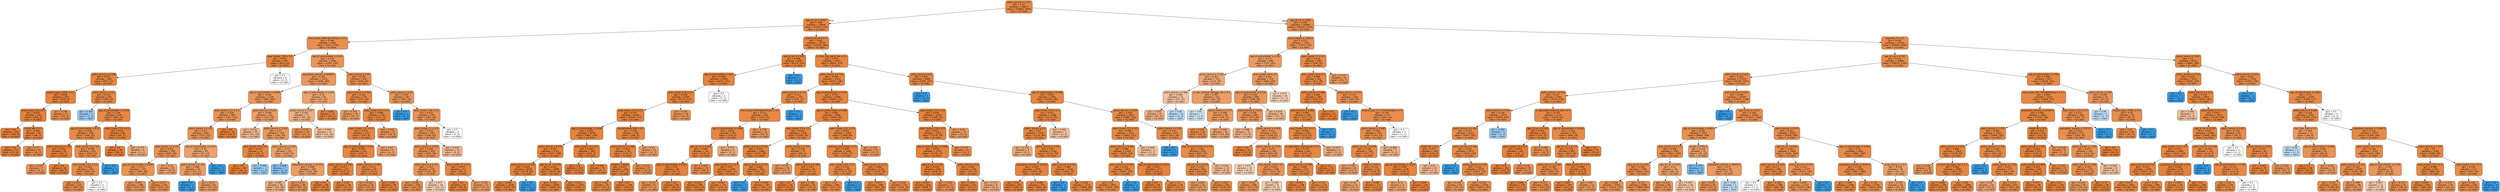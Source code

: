digraph Tree {
node [shape=box, style="filled, rounded", color="black", fontname="helvetica"] ;
edge [fontname="helvetica"] ;
0 [label=<policy_tenure &le; 0.413<br/>gini = 0.12<br/>samples = 46873<br/>value = [43869, 3004]<br/>class = no claim>, fillcolor="#e78a47"] ;
1 [label=<age_of_car &le; 0.005<br/>gini = 0.08<br/>samples = 18409<br/>value = [17637, 772]<br/>class = no claim>, fillcolor="#e68742"] ;
0 -> 1 [labeldistance=2.5, labelangle=45, headlabel="True"] ;
2 [label=<max_torque_60Nm@3500rpm &le; 0.5<br/>gini = 0.184<br/>samples = 2687<br/>value = [2411, 276]<br/>class = no claim>, fillcolor="#e88f50"] ;
1 -> 2 ;
3 [label=<area_cluster_C18 &le; 0.5<br/>gini = 0.075<br/>samples = 847<br/>value = [814, 33]<br/>class = no claim>, fillcolor="#e68641"] ;
2 -> 3 ;
4 [label=<policy_tenure &le; 0.108<br/>gini = 0.071<br/>samples = 843<br/>value = [812, 31]<br/>class = no claim>, fillcolor="#e68641"] ;
3 -> 4 ;
5 [label=<engine_type_i-DTEC &le; 0.5<br/>gini = 0.028<br/>samples = 422<br/>value = [416, 6]<br/>class = no claim>, fillcolor="#e5833c"] ;
4 -> 5 ;
6 [label=<area_cluster_C8 &le; 0.5<br/>gini = 0.015<br/>samples = 395<br/>value = [392, 3]<br/>class = no claim>, fillcolor="#e5823b"] ;
5 -> 6 ;
7 [label=<gini = 0.0<br/>samples = 306<br/>value = [306, 0]<br/>class = no claim>, fillcolor="#e58139"] ;
6 -> 7 ;
8 [label=<model_M6 &le; 0.5<br/>gini = 0.065<br/>samples = 89<br/>value = [86, 3]<br/>class = no claim>, fillcolor="#e68540"] ;
6 -> 8 ;
9 [label=<gini = 0.0<br/>samples = 57<br/>value = [57, 0]<br/>class = no claim>, fillcolor="#e58139"] ;
8 -> 9 ;
10 [label=<gini = 0.17<br/>samples = 32<br/>value = [29, 3]<br/>class = no claim>, fillcolor="#e88e4d"] ;
8 -> 10 ;
11 [label=<gini = 0.198<br/>samples = 27<br/>value = [24, 3]<br/>class = no claim>, fillcolor="#e89152"] ;
5 -> 11 ;
12 [label=<policy_tenure &le; 0.11<br/>gini = 0.112<br/>samples = 421<br/>value = [396, 25]<br/>class = no claim>, fillcolor="#e78946"] ;
4 -> 12 ;
13 [label=<gini = 0.444<br/>samples = 3<br/>value = [1, 2]<br/>class = claim>, fillcolor="#9ccef2"] ;
12 -> 13 ;
14 [label=<age_of_policyholder &le; 0.543<br/>gini = 0.104<br/>samples = 418<br/>value = [395, 23]<br/>class = no claim>, fillcolor="#e78845"] ;
12 -> 14 ;
15 [label=<age_of_policyholder &le; 0.37<br/>gini = 0.128<br/>samples = 320<br/>value = [298, 22]<br/>class = no claim>, fillcolor="#e78a48"] ;
14 -> 15 ;
16 [label=<policy_tenure &le; 0.128<br/>gini = 0.021<br/>samples = 95<br/>value = [94, 1]<br/>class = no claim>, fillcolor="#e5823b"] ;
15 -> 16 ;
17 [label=<gini = 0.245<br/>samples = 7<br/>value = [6, 1]<br/>class = no claim>, fillcolor="#e9965a"] ;
16 -> 17 ;
18 [label=<gini = 0.0<br/>samples = 88<br/>value = [88, 0]<br/>class = no claim>, fillcolor="#e58139"] ;
16 -> 18 ;
19 [label=<area_cluster_C4 &le; 0.5<br/>gini = 0.169<br/>samples = 225<br/>value = [204, 21]<br/>class = no claim>, fillcolor="#e88e4d"] ;
15 -> 19 ;
20 [label=<area_cluster_C21 &le; 0.5<br/>gini = 0.163<br/>samples = 224<br/>value = [204, 20]<br/>class = no claim>, fillcolor="#e88d4c"] ;
19 -> 20 ;
21 [label=<gini = 0.157<br/>samples = 222<br/>value = [203, 19]<br/>class = no claim>, fillcolor="#e78d4c"] ;
20 -> 21 ;
22 [label=<gini = 0.5<br/>samples = 2<br/>value = [1, 1]<br/>class = no claim>, fillcolor="#ffffff"] ;
20 -> 22 ;
23 [label=<gini = 0.0<br/>samples = 1<br/>value = [0, 1]<br/>class = claim>, fillcolor="#399de5"] ;
19 -> 23 ;
24 [label=<area_cluster_C13 &le; 0.5<br/>gini = 0.02<br/>samples = 98<br/>value = [97, 1]<br/>class = no claim>, fillcolor="#e5823b"] ;
14 -> 24 ;
25 [label=<gini = 0.0<br/>samples = 94<br/>value = [94, 0]<br/>class = no claim>, fillcolor="#e58139"] ;
24 -> 25 ;
26 [label=<gini = 0.375<br/>samples = 4<br/>value = [3, 1]<br/>class = no claim>, fillcolor="#eeab7b"] ;
24 -> 26 ;
27 [label=<gini = 0.5<br/>samples = 4<br/>value = [2, 2]<br/>class = no claim>, fillcolor="#ffffff"] ;
3 -> 27 ;
28 [label=<age_of_policyholder &le; 0.524<br/>gini = 0.229<br/>samples = 1840<br/>value = [1597, 243]<br/>class = no claim>, fillcolor="#e99457"] ;
2 -> 28 ;
29 [label=<population_density &le; 69498.5<br/>gini = 0.252<br/>samples = 1218<br/>value = [1038, 180]<br/>class = no claim>, fillcolor="#ea975b"] ;
28 -> 29 ;
30 [label=<age_of_policyholder &le; 0.466<br/>gini = 0.244<br/>samples = 1126<br/>value = [966, 160]<br/>class = no claim>, fillcolor="#e9965a"] ;
29 -> 30 ;
31 [label=<area_cluster_C12 &le; 0.5<br/>gini = 0.226<br/>samples = 864<br/>value = [752, 112]<br/>class = no claim>, fillcolor="#e99456"] ;
30 -> 31 ;
32 [label=<policy_tenure &le; 0.331<br/>gini = 0.23<br/>samples = 845<br/>value = [733, 112]<br/>class = no claim>, fillcolor="#e99457"] ;
31 -> 32 ;
33 [label=<area_cluster_C1 &le; 0.5<br/>gini = 0.222<br/>samples = 780<br/>value = [681, 99]<br/>class = no claim>, fillcolor="#e99356"] ;
32 -> 33 ;
34 [label=<age_of_policyholder &le; 0.409<br/>gini = 0.215<br/>samples = 735<br/>value = [645, 90]<br/>class = no claim>, fillcolor="#e99355"] ;
33 -> 34 ;
35 [label=<gini = 0.232<br/>samples = 500<br/>value = [433, 67]<br/>class = no claim>, fillcolor="#e99458"] ;
34 -> 35 ;
36 [label=<gini = 0.177<br/>samples = 235<br/>value = [212, 23]<br/>class = no claim>, fillcolor="#e88f4e"] ;
34 -> 36 ;
37 [label=<gini = 0.32<br/>samples = 45<br/>value = [36, 9]<br/>class = no claim>, fillcolor="#eca06a"] ;
33 -> 37 ;
38 [label=<age_of_policyholder &le; 0.457<br/>gini = 0.32<br/>samples = 65<br/>value = [52, 13]<br/>class = no claim>, fillcolor="#eca06a"] ;
32 -> 38 ;
39 [label=<policy_tenure &le; 0.332<br/>gini = 0.288<br/>samples = 63<br/>value = [52, 11]<br/>class = no claim>, fillcolor="#ea9c63"] ;
38 -> 39 ;
40 [label=<gini = 0.0<br/>samples = 1<br/>value = [0, 1]<br/>class = claim>, fillcolor="#399de5"] ;
39 -> 40 ;
41 [label=<gini = 0.271<br/>samples = 62<br/>value = [52, 10]<br/>class = no claim>, fillcolor="#ea995f"] ;
39 -> 41 ;
42 [label=<gini = 0.0<br/>samples = 2<br/>value = [0, 2]<br/>class = claim>, fillcolor="#399de5"] ;
38 -> 42 ;
43 [label=<gini = 0.0<br/>samples = 19<br/>value = [19, 0]<br/>class = no claim>, fillcolor="#e58139"] ;
31 -> 43 ;
44 [label=<policy_tenure &le; 0.031<br/>gini = 0.299<br/>samples = 262<br/>value = [214, 48]<br/>class = no claim>, fillcolor="#eb9d65"] ;
30 -> 44 ;
45 [label=<gini = 0.416<br/>samples = 44<br/>value = [31, 13]<br/>class = no claim>, fillcolor="#f0b68c"] ;
44 -> 45 ;
46 [label=<policy_tenure &le; 0.052<br/>gini = 0.27<br/>samples = 218<br/>value = [183, 35]<br/>class = no claim>, fillcolor="#ea995f"] ;
44 -> 46 ;
47 [label=<area_cluster_C9 &le; 0.5<br/>gini = 0.075<br/>samples = 51<br/>value = [49, 2]<br/>class = no claim>, fillcolor="#e68641"] ;
46 -> 47 ;
48 [label=<gini = 0.0<br/>samples = 48<br/>value = [48, 0]<br/>class = no claim>, fillcolor="#e58139"] ;
47 -> 48 ;
49 [label=<gini = 0.444<br/>samples = 3<br/>value = [1, 2]<br/>class = claim>, fillcolor="#9ccef2"] ;
47 -> 49 ;
50 [label=<policy_tenure &le; 0.055<br/>gini = 0.317<br/>samples = 167<br/>value = [134, 33]<br/>class = no claim>, fillcolor="#eba06a"] ;
46 -> 50 ;
51 [label=<gini = 0.408<br/>samples = 7<br/>value = [2, 5]<br/>class = claim>, fillcolor="#88c4ef"] ;
50 -> 51 ;
52 [label=<population_density &le; 6110.0<br/>gini = 0.289<br/>samples = 160<br/>value = [132, 28]<br/>class = no claim>, fillcolor="#eb9c63"] ;
50 -> 52 ;
53 [label=<gini = 0.387<br/>samples = 61<br/>value = [45, 16]<br/>class = no claim>, fillcolor="#eeae7f"] ;
52 -> 53 ;
54 [label=<gini = 0.213<br/>samples = 99<br/>value = [87, 12]<br/>class = no claim>, fillcolor="#e99254"] ;
52 -> 54 ;
55 [label=<age_of_policyholder &le; 0.476<br/>gini = 0.34<br/>samples = 92<br/>value = [72, 20]<br/>class = no claim>, fillcolor="#eca470"] ;
29 -> 55 ;
56 [label=<policy_tenure &le; 0.067<br/>gini = 0.392<br/>samples = 71<br/>value = [52, 19]<br/>class = no claim>, fillcolor="#eeaf81"] ;
55 -> 56 ;
57 [label=<gini = 0.219<br/>samples = 24<br/>value = [21, 3]<br/>class = no claim>, fillcolor="#e99355"] ;
56 -> 57 ;
58 [label=<gini = 0.449<br/>samples = 47<br/>value = [31, 16]<br/>class = no claim>, fillcolor="#f2c29f"] ;
56 -> 58 ;
59 [label=<gini = 0.091<br/>samples = 21<br/>value = [20, 1]<br/>class = no claim>, fillcolor="#e68743"] ;
55 -> 59 ;
60 [label=<policy_tenure &le; 0.07<br/>gini = 0.182<br/>samples = 622<br/>value = [559, 63]<br/>class = no claim>, fillcolor="#e88f4f"] ;
28 -> 60 ;
61 [label=<policy_tenure &le; 0.022<br/>gini = 0.122<br/>samples = 275<br/>value = [257, 18]<br/>class = no claim>, fillcolor="#e78a47"] ;
60 -> 61 ;
62 [label=<gini = 0.295<br/>samples = 39<br/>value = [32, 7]<br/>class = no claim>, fillcolor="#eb9d64"] ;
61 -> 62 ;
63 [label=<area_cluster_C10 &le; 0.5<br/>gini = 0.089<br/>samples = 236<br/>value = [225, 11]<br/>class = no claim>, fillcolor="#e68743"] ;
61 -> 63 ;
64 [label=<area_cluster_C11 &le; 0.5<br/>gini = 0.072<br/>samples = 215<br/>value = [207, 8]<br/>class = no claim>, fillcolor="#e68641"] ;
63 -> 64 ;
65 [label=<age_of_policyholder &le; 0.63<br/>gini = 0.064<br/>samples = 210<br/>value = [203, 7]<br/>class = no claim>, fillcolor="#e68540"] ;
64 -> 65 ;
66 [label=<policy_tenure &le; 0.053<br/>gini = 0.031<br/>samples = 127<br/>value = [125, 2]<br/>class = no claim>, fillcolor="#e5833c"] ;
65 -> 66 ;
67 [label=<gini = 0.0<br/>samples = 88<br/>value = [88, 0]<br/>class = no claim>, fillcolor="#e58139"] ;
66 -> 67 ;
68 [label=<gini = 0.097<br/>samples = 39<br/>value = [37, 2]<br/>class = no claim>, fillcolor="#e68844"] ;
66 -> 68 ;
69 [label=<policy_tenure &le; 0.041<br/>gini = 0.113<br/>samples = 83<br/>value = [78, 5]<br/>class = no claim>, fillcolor="#e78946"] ;
65 -> 69 ;
70 [label=<gini = 0.202<br/>samples = 35<br/>value = [31, 4]<br/>class = no claim>, fillcolor="#e89153"] ;
69 -> 70 ;
71 [label=<gini = 0.041<br/>samples = 48<br/>value = [47, 1]<br/>class = no claim>, fillcolor="#e6843d"] ;
69 -> 71 ;
72 [label=<gini = 0.32<br/>samples = 5<br/>value = [4, 1]<br/>class = no claim>, fillcolor="#eca06a"] ;
64 -> 72 ;
73 [label=<gini = 0.245<br/>samples = 21<br/>value = [18, 3]<br/>class = no claim>, fillcolor="#e9965a"] ;
63 -> 73 ;
74 [label=<policy_tenure &le; 0.07<br/>gini = 0.226<br/>samples = 347<br/>value = [302, 45]<br/>class = no claim>, fillcolor="#e99457"] ;
60 -> 74 ;
75 [label=<gini = 0.0<br/>samples = 1<br/>value = [0, 1]<br/>class = claim>, fillcolor="#399de5"] ;
74 -> 75 ;
76 [label=<area_cluster_C16 &le; 0.5<br/>gini = 0.222<br/>samples = 346<br/>value = [302, 44]<br/>class = no claim>, fillcolor="#e99356"] ;
74 -> 76 ;
77 [label=<area_cluster_C1 &le; 0.5<br/>gini = 0.215<br/>samples = 342<br/>value = [300, 42]<br/>class = no claim>, fillcolor="#e99355"] ;
76 -> 77 ;
78 [label=<policy_tenure &le; 0.279<br/>gini = 0.204<br/>samples = 329<br/>value = [291, 38]<br/>class = no claim>, fillcolor="#e89153"] ;
77 -> 78 ;
79 [label=<policy_tenure &le; 0.221<br/>gini = 0.225<br/>samples = 278<br/>value = [242, 36]<br/>class = no claim>, fillcolor="#e99456"] ;
78 -> 79 ;
80 [label=<gini = 0.181<br/>samples = 249<br/>value = [224, 25]<br/>class = no claim>, fillcolor="#e88f4f"] ;
79 -> 80 ;
81 [label=<gini = 0.471<br/>samples = 29<br/>value = [18, 11]<br/>class = no claim>, fillcolor="#f5ceb2"] ;
79 -> 81 ;
82 [label=<area_cluster_C5 &le; 0.5<br/>gini = 0.075<br/>samples = 51<br/>value = [49, 2]<br/>class = no claim>, fillcolor="#e68641"] ;
78 -> 82 ;
83 [label=<gini = 0.0<br/>samples = 39<br/>value = [39, 0]<br/>class = no claim>, fillcolor="#e58139"] ;
82 -> 83 ;
84 [label=<gini = 0.278<br/>samples = 12<br/>value = [10, 2]<br/>class = no claim>, fillcolor="#ea9a61"] ;
82 -> 84 ;
85 [label=<gini = 0.426<br/>samples = 13<br/>value = [9, 4]<br/>class = no claim>, fillcolor="#f1b991"] ;
77 -> 85 ;
86 [label=<gini = 0.5<br/>samples = 4<br/>value = [2, 2]<br/>class = no claim>, fillcolor="#ffffff"] ;
76 -> 86 ;
87 [label=<policy_tenure &le; 0.1<br/>gini = 0.061<br/>samples = 15722<br/>value = [15226, 496]<br/>class = no claim>, fillcolor="#e6853f"] ;
1 -> 87 ;
88 [label=<age_of_car &le; 0.335<br/>gini = 0.038<br/>samples = 6297<br/>value = [6174, 123]<br/>class = no claim>, fillcolor="#e6843d"] ;
87 -> 88 ;
89 [label=<age_of_policyholder &le; 0.87<br/>gini = 0.038<br/>samples = 6296<br/>value = [6174, 122]<br/>class = no claim>, fillcolor="#e6833d"] ;
88 -> 89 ;
90 [label=<area_cluster_C18 &le; 0.5<br/>gini = 0.038<br/>samples = 6294<br/>value = [6173, 121]<br/>class = no claim>, fillcolor="#e6833d"] ;
89 -> 90 ;
91 [label=<area_cluster_C14 &le; 0.5<br/>gini = 0.037<br/>samples = 6266<br/>value = [6149, 117]<br/>class = no claim>, fillcolor="#e5833d"] ;
90 -> 91 ;
92 [label=<age_of_policyholder &le; 0.639<br/>gini = 0.035<br/>samples = 6070<br/>value = [5961, 109]<br/>class = no claim>, fillcolor="#e5833d"] ;
91 -> 92 ;
93 [label=<policy_tenure &le; 0.076<br/>gini = 0.037<br/>samples = 5725<br/>value = [5617, 108]<br/>class = no claim>, fillcolor="#e5833d"] ;
92 -> 93 ;
94 [label=<policy_tenure &le; 0.076<br/>gini = 0.044<br/>samples = 2639<br/>value = [2579, 60]<br/>class = no claim>, fillcolor="#e6843e"] ;
93 -> 94 ;
95 [label=<gini = 0.044<br/>samples = 2638<br/>value = [2579, 59]<br/>class = no claim>, fillcolor="#e6843e"] ;
94 -> 95 ;
96 [label=<gini = 0.0<br/>samples = 1<br/>value = [0, 1]<br/>class = claim>, fillcolor="#399de5"] ;
94 -> 96 ;
97 [label=<age_of_car &le; 0.105<br/>gini = 0.031<br/>samples = 3086<br/>value = [3038, 48]<br/>class = no claim>, fillcolor="#e5833c"] ;
93 -> 97 ;
98 [label=<gini = 0.039<br/>samples = 2049<br/>value = [2008, 41]<br/>class = no claim>, fillcolor="#e6843d"] ;
97 -> 98 ;
99 [label=<gini = 0.013<br/>samples = 1037<br/>value = [1030, 7]<br/>class = no claim>, fillcolor="#e5823a"] ;
97 -> 99 ;
100 [label=<area_cluster_C3 &le; 0.5<br/>gini = 0.006<br/>samples = 345<br/>value = [344, 1]<br/>class = no claim>, fillcolor="#e5813a"] ;
92 -> 100 ;
101 [label=<gini = 0.0<br/>samples = 310<br/>value = [310, 0]<br/>class = no claim>, fillcolor="#e58139"] ;
100 -> 101 ;
102 [label=<gini = 0.056<br/>samples = 35<br/>value = [34, 1]<br/>class = no claim>, fillcolor="#e6853f"] ;
100 -> 102 ;
103 [label=<displacement_998 &le; 0.5<br/>gini = 0.078<br/>samples = 196<br/>value = [188, 8]<br/>class = no claim>, fillcolor="#e68641"] ;
91 -> 103 ;
104 [label=<policy_tenure &le; 0.086<br/>gini = 0.054<br/>samples = 181<br/>value = [176, 5]<br/>class = no claim>, fillcolor="#e6853f"] ;
103 -> 104 ;
105 [label=<height &le; 1508.0<br/>gini = 0.037<br/>samples = 160<br/>value = [157, 3]<br/>class = no claim>, fillcolor="#e5833d"] ;
104 -> 105 ;
106 [label=<gini = 0.101<br/>samples = 56<br/>value = [53, 3]<br/>class = no claim>, fillcolor="#e68844"] ;
105 -> 106 ;
107 [label=<gini = 0.0<br/>samples = 104<br/>value = [104, 0]<br/>class = no claim>, fillcolor="#e58139"] ;
105 -> 107 ;
108 [label=<gini = 0.172<br/>samples = 21<br/>value = [19, 2]<br/>class = no claim>, fillcolor="#e88e4e"] ;
104 -> 108 ;
109 [label=<gini = 0.32<br/>samples = 15<br/>value = [12, 3]<br/>class = no claim>, fillcolor="#eca06a"] ;
103 -> 109 ;
110 [label=<gini = 0.245<br/>samples = 28<br/>value = [24, 4]<br/>class = no claim>, fillcolor="#e9965a"] ;
90 -> 110 ;
111 [label=<gini = 0.5<br/>samples = 2<br/>value = [1, 1]<br/>class = no claim>, fillcolor="#ffffff"] ;
89 -> 111 ;
112 [label=<gini = 0.0<br/>samples = 1<br/>value = [0, 1]<br/>class = claim>, fillcolor="#399de5"] ;
88 -> 112 ;
113 [label=<is_front_fog_lights_Yes &le; 0.5<br/>gini = 0.076<br/>samples = 9425<br/>value = [9052, 373]<br/>class = no claim>, fillcolor="#e68641"] ;
87 -> 113 ;
114 [label=<policy_tenure &le; 0.114<br/>gini = 0.056<br/>samples = 4379<br/>value = [4253, 126]<br/>class = no claim>, fillcolor="#e6853f"] ;
113 -> 114 ;
115 [label=<policy_tenure &le; 0.113<br/>gini = 0.121<br/>samples = 170<br/>value = [159, 11]<br/>class = no claim>, fillcolor="#e78a47"] ;
114 -> 115 ;
116 [label=<max_torque_91Nm@4250rpm &le; 0.5<br/>gini = 0.111<br/>samples = 169<br/>value = [159, 10]<br/>class = no claim>, fillcolor="#e78945"] ;
115 -> 116 ;
117 [label=<age_of_policyholder &le; 0.688<br/>gini = 0.079<br/>samples = 145<br/>value = [139, 6]<br/>class = no claim>, fillcolor="#e68642"] ;
116 -> 117 ;
118 [label=<age_of_car &le; 0.065<br/>gini = 0.068<br/>samples = 141<br/>value = [136, 5]<br/>class = no claim>, fillcolor="#e68640"] ;
117 -> 118 ;
119 [label=<age_of_policyholder &le; 0.303<br/>gini = 0.02<br/>samples = 98<br/>value = [97, 1]<br/>class = no claim>, fillcolor="#e5823b"] ;
118 -> 119 ;
120 [label=<gini = 0.219<br/>samples = 8<br/>value = [7, 1]<br/>class = no claim>, fillcolor="#e99355"] ;
119 -> 120 ;
121 [label=<gini = 0.0<br/>samples = 90<br/>value = [90, 0]<br/>class = no claim>, fillcolor="#e58139"] ;
119 -> 121 ;
122 [label=<gini = 0.169<br/>samples = 43<br/>value = [39, 4]<br/>class = no claim>, fillcolor="#e88e4d"] ;
118 -> 122 ;
123 [label=<gini = 0.375<br/>samples = 4<br/>value = [3, 1]<br/>class = no claim>, fillcolor="#eeab7b"] ;
117 -> 123 ;
124 [label=<gini = 0.278<br/>samples = 24<br/>value = [20, 4]<br/>class = no claim>, fillcolor="#ea9a61"] ;
116 -> 124 ;
125 [label=<gini = 0.0<br/>samples = 1<br/>value = [0, 1]<br/>class = claim>, fillcolor="#399de5"] ;
115 -> 125 ;
126 [label=<age_of_policyholder &le; 0.524<br/>gini = 0.053<br/>samples = 4209<br/>value = [4094, 115]<br/>class = no claim>, fillcolor="#e6853f"] ;
114 -> 126 ;
127 [label=<age_of_policyholder &le; 0.409<br/>gini = 0.061<br/>samples = 2999<br/>value = [2905, 94]<br/>class = no claim>, fillcolor="#e6853f"] ;
126 -> 127 ;
128 [label=<area_cluster_C9 &le; 0.5<br/>gini = 0.043<br/>samples = 1539<br/>value = [1505, 34]<br/>class = no claim>, fillcolor="#e6843d"] ;
127 -> 128 ;
129 [label=<policy_tenure &le; 0.323<br/>gini = 0.039<br/>samples = 1466<br/>value = [1437, 29]<br/>class = no claim>, fillcolor="#e6843d"] ;
128 -> 129 ;
130 [label=<area_cluster_C2 &le; 0.5<br/>gini = 0.03<br/>samples = 1102<br/>value = [1085, 17]<br/>class = no claim>, fillcolor="#e5833c"] ;
129 -> 130 ;
131 [label=<gini = 0.023<br/>samples = 961<br/>value = [950, 11]<br/>class = no claim>, fillcolor="#e5823b"] ;
130 -> 131 ;
132 [label=<gini = 0.081<br/>samples = 141<br/>value = [135, 6]<br/>class = no claim>, fillcolor="#e68742"] ;
130 -> 132 ;
133 [label=<policy_tenure &le; 0.323<br/>gini = 0.064<br/>samples = 364<br/>value = [352, 12]<br/>class = no claim>, fillcolor="#e68540"] ;
129 -> 133 ;
134 [label=<gini = 0.0<br/>samples = 1<br/>value = [0, 1]<br/>class = claim>, fillcolor="#399de5"] ;
133 -> 134 ;
135 [label=<gini = 0.059<br/>samples = 363<br/>value = [352, 11]<br/>class = no claim>, fillcolor="#e6853f"] ;
133 -> 135 ;
136 [label=<policy_tenure &le; 0.203<br/>gini = 0.128<br/>samples = 73<br/>value = [68, 5]<br/>class = no claim>, fillcolor="#e78a48"] ;
128 -> 136 ;
137 [label=<gini = 0.278<br/>samples = 18<br/>value = [15, 3]<br/>class = no claim>, fillcolor="#ea9a61"] ;
136 -> 137 ;
138 [label=<policy_tenure &le; 0.289<br/>gini = 0.07<br/>samples = 55<br/>value = [53, 2]<br/>class = no claim>, fillcolor="#e68640"] ;
136 -> 138 ;
139 [label=<gini = 0.0<br/>samples = 20<br/>value = [20, 0]<br/>class = no claim>, fillcolor="#e58139"] ;
138 -> 139 ;
140 [label=<gini = 0.108<br/>samples = 35<br/>value = [33, 2]<br/>class = no claim>, fillcolor="#e78945"] ;
138 -> 140 ;
141 [label=<area_cluster_C21 &le; 0.5<br/>gini = 0.079<br/>samples = 1460<br/>value = [1400, 60]<br/>class = no claim>, fillcolor="#e68641"] ;
127 -> 141 ;
142 [label=<steering_type_Power &le; 0.5<br/>gini = 0.076<br/>samples = 1440<br/>value = [1383, 57]<br/>class = no claim>, fillcolor="#e68641"] ;
141 -> 142 ;
143 [label=<area_cluster_C18 &le; 0.5<br/>gini = 0.116<br/>samples = 291<br/>value = [273, 18]<br/>class = no claim>, fillcolor="#e78946"] ;
142 -> 143 ;
144 [label=<gini = 0.11<br/>samples = 290<br/>value = [273, 17]<br/>class = no claim>, fillcolor="#e78945"] ;
143 -> 144 ;
145 [label=<gini = 0.0<br/>samples = 1<br/>value = [0, 1]<br/>class = claim>, fillcolor="#399de5"] ;
143 -> 145 ;
146 [label=<area_cluster_C2 &le; 0.5<br/>gini = 0.066<br/>samples = 1149<br/>value = [1110, 39]<br/>class = no claim>, fillcolor="#e68540"] ;
142 -> 146 ;
147 [label=<gini = 0.057<br/>samples = 996<br/>value = [967, 29]<br/>class = no claim>, fillcolor="#e6853f"] ;
146 -> 147 ;
148 [label=<gini = 0.122<br/>samples = 153<br/>value = [143, 10]<br/>class = no claim>, fillcolor="#e78a47"] ;
146 -> 148 ;
149 [label=<gini = 0.255<br/>samples = 20<br/>value = [17, 3]<br/>class = no claim>, fillcolor="#ea975c"] ;
141 -> 149 ;
150 [label=<area_cluster_C15 &le; 0.5<br/>gini = 0.034<br/>samples = 1210<br/>value = [1189, 21]<br/>class = no claim>, fillcolor="#e5833c"] ;
126 -> 150 ;
151 [label=<area_cluster_C19 &le; 0.5<br/>gini = 0.031<br/>samples = 1197<br/>value = [1178, 19]<br/>class = no claim>, fillcolor="#e5833c"] ;
150 -> 151 ;
152 [label=<age_of_policyholder &le; 0.649<br/>gini = 0.028<br/>samples = 1176<br/>value = [1159, 17]<br/>class = no claim>, fillcolor="#e5833c"] ;
151 -> 152 ;
153 [label=<age_of_car &le; 0.185<br/>gini = 0.019<br/>samples = 846<br/>value = [838, 8]<br/>class = no claim>, fillcolor="#e5823b"] ;
152 -> 153 ;
154 [label=<gini = 0.017<br/>samples = 835<br/>value = [828, 7]<br/>class = no claim>, fillcolor="#e5823b"] ;
153 -> 154 ;
155 [label=<gini = 0.165<br/>samples = 11<br/>value = [10, 1]<br/>class = no claim>, fillcolor="#e88e4d"] ;
153 -> 155 ;
156 [label=<policy_tenure &le; 0.4<br/>gini = 0.053<br/>samples = 330<br/>value = [321, 9]<br/>class = no claim>, fillcolor="#e6853f"] ;
152 -> 156 ;
157 [label=<gini = 0.043<br/>samples = 322<br/>value = [315, 7]<br/>class = no claim>, fillcolor="#e6843d"] ;
156 -> 157 ;
158 [label=<gini = 0.375<br/>samples = 8<br/>value = [6, 2]<br/>class = no claim>, fillcolor="#eeab7b"] ;
156 -> 158 ;
159 [label=<gini = 0.172<br/>samples = 21<br/>value = [19, 2]<br/>class = no claim>, fillcolor="#e88e4e"] ;
151 -> 159 ;
160 [label=<gini = 0.26<br/>samples = 13<br/>value = [11, 2]<br/>class = no claim>, fillcolor="#ea985d"] ;
150 -> 160 ;
161 [label=<policy_tenure &le; 0.1<br/>gini = 0.093<br/>samples = 5046<br/>value = [4799, 247]<br/>class = no claim>, fillcolor="#e68743"] ;
113 -> 161 ;
162 [label=<gini = 0.0<br/>samples = 1<br/>value = [0, 1]<br/>class = claim>, fillcolor="#399de5"] ;
161 -> 162 ;
163 [label=<age_of_policyholder &le; 0.409<br/>gini = 0.093<br/>samples = 5045<br/>value = [4799, 246]<br/>class = no claim>, fillcolor="#e68743"] ;
161 -> 163 ;
164 [label=<area_cluster_C20 &le; 0.5<br/>gini = 0.071<br/>samples = 2198<br/>value = [2117, 81]<br/>class = no claim>, fillcolor="#e68641"] ;
163 -> 164 ;
165 [label=<policy_tenure &le; 0.1<br/>gini = 0.07<br/>samples = 2195<br/>value = [2115, 80]<br/>class = no claim>, fillcolor="#e68640"] ;
164 -> 165 ;
166 [label=<gini = 0.375<br/>samples = 4<br/>value = [3, 1]<br/>class = no claim>, fillcolor="#eeab7b"] ;
165 -> 166 ;
167 [label=<policy_tenure &le; 0.251<br/>gini = 0.07<br/>samples = 2191<br/>value = [2112, 79]<br/>class = no claim>, fillcolor="#e68640"] ;
165 -> 167 ;
168 [label=<population_density &le; 6110.0<br/>gini = 0.052<br/>samples = 1075<br/>value = [1046, 29]<br/>class = no claim>, fillcolor="#e6843e"] ;
167 -> 168 ;
169 [label=<gini = 0.01<br/>samples = 201<br/>value = [200, 1]<br/>class = no claim>, fillcolor="#e5823a"] ;
168 -> 169 ;
170 [label=<gini = 0.062<br/>samples = 874<br/>value = [846, 28]<br/>class = no claim>, fillcolor="#e68540"] ;
168 -> 170 ;
171 [label=<policy_tenure &le; 0.251<br/>gini = 0.086<br/>samples = 1116<br/>value = [1066, 50]<br/>class = no claim>, fillcolor="#e68742"] ;
167 -> 171 ;
172 [label=<gini = 0.0<br/>samples = 2<br/>value = [0, 2]<br/>class = claim>, fillcolor="#399de5"] ;
171 -> 172 ;
173 [label=<gini = 0.082<br/>samples = 1114<br/>value = [1066, 48]<br/>class = no claim>, fillcolor="#e68742"] ;
171 -> 173 ;
174 [label=<gini = 0.444<br/>samples = 3<br/>value = [2, 1]<br/>class = no claim>, fillcolor="#f2c09c"] ;
164 -> 174 ;
175 [label=<policy_tenure &le; 0.324<br/>gini = 0.109<br/>samples = 2847<br/>value = [2682, 165]<br/>class = no claim>, fillcolor="#e78945"] ;
163 -> 175 ;
176 [label=<area_cluster_C22 &le; 0.5<br/>gini = 0.097<br/>samples = 2172<br/>value = [2061, 111]<br/>class = no claim>, fillcolor="#e68844"] ;
175 -> 176 ;
177 [label=<policy_tenure &le; 0.309<br/>gini = 0.096<br/>samples = 2169<br/>value = [2059, 110]<br/>class = no claim>, fillcolor="#e68844"] ;
176 -> 177 ;
178 [label=<policy_tenure &le; 0.309<br/>gini = 0.101<br/>samples = 2052<br/>value = [1943, 109]<br/>class = no claim>, fillcolor="#e68844"] ;
177 -> 178 ;
179 [label=<gini = 0.1<br/>samples = 2051<br/>value = [1943, 108]<br/>class = no claim>, fillcolor="#e68844"] ;
178 -> 179 ;
180 [label=<gini = 0.0<br/>samples = 1<br/>value = [0, 1]<br/>class = claim>, fillcolor="#399de5"] ;
178 -> 180 ;
181 [label=<age_of_policyholder &le; 0.611<br/>gini = 0.017<br/>samples = 117<br/>value = [116, 1]<br/>class = no claim>, fillcolor="#e5823b"] ;
177 -> 181 ;
182 [label=<gini = 0.0<br/>samples = 98<br/>value = [98, 0]<br/>class = no claim>, fillcolor="#e58139"] ;
181 -> 182 ;
183 [label=<gini = 0.1<br/>samples = 19<br/>value = [18, 1]<br/>class = no claim>, fillcolor="#e68844"] ;
181 -> 183 ;
184 [label=<gini = 0.444<br/>samples = 3<br/>value = [2, 1]<br/>class = no claim>, fillcolor="#f2c09c"] ;
176 -> 184 ;
185 [label=<policy_tenure &le; 0.324<br/>gini = 0.147<br/>samples = 675<br/>value = [621, 54]<br/>class = no claim>, fillcolor="#e78c4a"] ;
175 -> 185 ;
186 [label=<gini = 0.0<br/>samples = 1<br/>value = [0, 1]<br/>class = claim>, fillcolor="#399de5"] ;
185 -> 186 ;
187 [label=<age_of_policyholder &le; 0.755<br/>gini = 0.145<br/>samples = 674<br/>value = [621, 53]<br/>class = no claim>, fillcolor="#e78c4a"] ;
185 -> 187 ;
188 [label=<age_of_car &le; 0.015<br/>gini = 0.137<br/>samples = 661<br/>value = [612, 49]<br/>class = no claim>, fillcolor="#e78b49"] ;
187 -> 188 ;
189 [label=<gini = 0.283<br/>samples = 41<br/>value = [34, 7]<br/>class = no claim>, fillcolor="#ea9b62"] ;
188 -> 189 ;
190 [label=<gini = 0.126<br/>samples = 620<br/>value = [578, 42]<br/>class = no claim>, fillcolor="#e78a47"] ;
188 -> 190 ;
191 [label=<gini = 0.426<br/>samples = 13<br/>value = [9, 4]<br/>class = no claim>, fillcolor="#f1b991"] ;
187 -> 191 ;
192 [label=<age_of_car &le; 0.005<br/>gini = 0.145<br/>samples = 28464<br/>value = [26232, 2232]<br/>class = no claim>, fillcolor="#e78c4a"] ;
0 -> 192 [labeldistance=2.5, labelangle=-45, headlabel="False"] ;
193 [label=<gross_weight &le; 1260.0<br/>gini = 0.213<br/>samples = 1450<br/>value = [1274, 176]<br/>class = no claim>, fillcolor="#e99254"] ;
192 -> 193 ;
194 [label=<age_of_policyholder &le; 0.351<br/>gini = 0.273<br/>samples = 866<br/>value = [725, 141]<br/>class = no claim>, fillcolor="#ea9a60"] ;
193 -> 194 ;
195 [label=<policy_tenure &le; 0.538<br/>gini = 0.361<br/>samples = 152<br/>value = [116, 36]<br/>class = no claim>, fillcolor="#eda876"] ;
194 -> 195 ;
196 [label=<policy_tenure &le; 0.506<br/>gini = 0.444<br/>samples = 51<br/>value = [34, 17]<br/>class = no claim>, fillcolor="#f2c09c"] ;
195 -> 196 ;
197 [label=<gini = 0.393<br/>samples = 41<br/>value = [30, 11]<br/>class = no claim>, fillcolor="#efaf82"] ;
196 -> 197 ;
198 [label=<gini = 0.48<br/>samples = 10<br/>value = [4, 6]<br/>class = claim>, fillcolor="#bddef6"] ;
196 -> 198 ;
199 [label=<is_rear_window_defogger_No &le; 0.5<br/>gini = 0.305<br/>samples = 101<br/>value = [82, 19]<br/>class = no claim>, fillcolor="#eb9e67"] ;
195 -> 199 ;
200 [label=<gini = 0.49<br/>samples = 7<br/>value = [3, 4]<br/>class = claim>, fillcolor="#cee6f8"] ;
199 -> 200 ;
201 [label=<policy_tenure &le; 0.757<br/>gini = 0.268<br/>samples = 94<br/>value = [79, 15]<br/>class = no claim>, fillcolor="#ea995f"] ;
199 -> 201 ;
202 [label=<gini = 0.183<br/>samples = 49<br/>value = [44, 5]<br/>class = no claim>, fillcolor="#e88f50"] ;
201 -> 202 ;
203 [label=<gini = 0.346<br/>samples = 45<br/>value = [35, 10]<br/>class = no claim>, fillcolor="#eca572"] ;
201 -> 203 ;
204 [label=<area_cluster_C6 &le; 0.5<br/>gini = 0.251<br/>samples = 714<br/>value = [609, 105]<br/>class = no claim>, fillcolor="#e9975b"] ;
194 -> 204 ;
205 [label=<age_of_policyholder &le; 0.726<br/>gini = 0.242<br/>samples = 696<br/>value = [598, 98]<br/>class = no claim>, fillcolor="#e99659"] ;
204 -> 205 ;
206 [label=<policy_tenure &le; 0.433<br/>gini = 0.229<br/>samples = 660<br/>value = [573, 87]<br/>class = no claim>, fillcolor="#e99457"] ;
205 -> 206 ;
207 [label=<gini = 0.408<br/>samples = 21<br/>value = [15, 6]<br/>class = no claim>, fillcolor="#efb388"] ;
206 -> 207 ;
208 [label=<policy_tenure &le; 0.459<br/>gini = 0.221<br/>samples = 639<br/>value = [558, 81]<br/>class = no claim>, fillcolor="#e99356"] ;
206 -> 208 ;
209 [label=<gini = 0.0<br/>samples = 32<br/>value = [32, 0]<br/>class = no claim>, fillcolor="#e58139"] ;
208 -> 209 ;
210 [label=<policy_tenure &le; 0.474<br/>gini = 0.231<br/>samples = 607<br/>value = [526, 81]<br/>class = no claim>, fillcolor="#e99457"] ;
208 -> 210 ;
211 [label=<gini = 0.473<br/>samples = 13<br/>value = [8, 5]<br/>class = no claim>, fillcolor="#f5d0b5"] ;
210 -> 211 ;
212 [label=<area_cluster_C18 &le; 0.5<br/>gini = 0.223<br/>samples = 594<br/>value = [518, 76]<br/>class = no claim>, fillcolor="#e99356"] ;
210 -> 212 ;
213 [label=<gini = 0.218<br/>samples = 586<br/>value = [513, 73]<br/>class = no claim>, fillcolor="#e99355"] ;
212 -> 213 ;
214 [label=<gini = 0.469<br/>samples = 8<br/>value = [5, 3]<br/>class = no claim>, fillcolor="#f5cdb0"] ;
212 -> 214 ;
215 [label=<gini = 0.424<br/>samples = 36<br/>value = [25, 11]<br/>class = no claim>, fillcolor="#f0b890"] ;
205 -> 215 ;
216 [label=<gini = 0.475<br/>samples = 18<br/>value = [11, 7]<br/>class = no claim>, fillcolor="#f6d1b7"] ;
204 -> 216 ;
217 [label=<area_cluster_C3 &le; 0.5<br/>gini = 0.113<br/>samples = 584<br/>value = [549, 35]<br/>class = no claim>, fillcolor="#e78946"] ;
193 -> 217 ;
218 [label=<area_cluster_C8 &le; 0.5<br/>gini = 0.098<br/>samples = 541<br/>value = [513, 28]<br/>class = no claim>, fillcolor="#e68844"] ;
217 -> 218 ;
219 [label=<policy_tenure &le; 0.896<br/>gini = 0.066<br/>samples = 383<br/>value = [370, 13]<br/>class = no claim>, fillcolor="#e68540"] ;
218 -> 219 ;
220 [label=<policy_tenure &le; 0.895<br/>gini = 0.087<br/>samples = 286<br/>value = [273, 13]<br/>class = no claim>, fillcolor="#e68742"] ;
219 -> 220 ;
221 [label=<area_cluster_C17 &le; 0.5<br/>gini = 0.081<br/>samples = 285<br/>value = [273, 12]<br/>class = no claim>, fillcolor="#e68742"] ;
220 -> 221 ;
222 [label=<is_adjustable_steering_No &le; 0.5<br/>gini = 0.075<br/>samples = 281<br/>value = [270, 11]<br/>class = no claim>, fillcolor="#e68641"] ;
221 -> 222 ;
223 [label=<policy_tenure &le; 0.594<br/>gini = 0.094<br/>samples = 222<br/>value = [211, 11]<br/>class = no claim>, fillcolor="#e68843"] ;
222 -> 223 ;
224 [label=<gini = 0.054<br/>samples = 108<br/>value = [105, 3]<br/>class = no claim>, fillcolor="#e6853f"] ;
223 -> 224 ;
225 [label=<gini = 0.131<br/>samples = 114<br/>value = [106, 8]<br/>class = no claim>, fillcolor="#e78b48"] ;
223 -> 225 ;
226 [label=<gini = 0.0<br/>samples = 59<br/>value = [59, 0]<br/>class = no claim>, fillcolor="#e58139"] ;
222 -> 226 ;
227 [label=<gini = 0.375<br/>samples = 4<br/>value = [3, 1]<br/>class = no claim>, fillcolor="#eeab7b"] ;
221 -> 227 ;
228 [label=<gini = 0.0<br/>samples = 1<br/>value = [0, 1]<br/>class = claim>, fillcolor="#399de5"] ;
220 -> 228 ;
229 [label=<gini = 0.0<br/>samples = 97<br/>value = [97, 0]<br/>class = no claim>, fillcolor="#e58139"] ;
219 -> 229 ;
230 [label=<policy_tenure &le; 0.421<br/>gini = 0.172<br/>samples = 158<br/>value = [143, 15]<br/>class = no claim>, fillcolor="#e88e4e"] ;
218 -> 230 ;
231 [label=<gini = 0.0<br/>samples = 1<br/>value = [0, 1]<br/>class = claim>, fillcolor="#399de5"] ;
230 -> 231 ;
232 [label=<engine_type_1.2 L K12N Dualjet &le; 0.5<br/>gini = 0.162<br/>samples = 157<br/>value = [143, 14]<br/>class = no claim>, fillcolor="#e88d4c"] ;
230 -> 232 ;
233 [label=<policy_tenure &le; 1.082<br/>gini = 0.154<br/>samples = 155<br/>value = [142, 13]<br/>class = no claim>, fillcolor="#e78d4b"] ;
232 -> 233 ;
234 [label=<policy_tenure &le; 0.474<br/>gini = 0.138<br/>samples = 148<br/>value = [137, 11]<br/>class = no claim>, fillcolor="#e78b49"] ;
233 -> 234 ;
235 [label=<gini = 0.305<br/>samples = 16<br/>value = [13, 3]<br/>class = no claim>, fillcolor="#eb9e67"] ;
234 -> 235 ;
236 [label=<height &le; 1526.5<br/>gini = 0.114<br/>samples = 132<br/>value = [124, 8]<br/>class = no claim>, fillcolor="#e78946"] ;
234 -> 236 ;
237 [label=<gini = 0.32<br/>samples = 15<br/>value = [12, 3]<br/>class = no claim>, fillcolor="#eca06a"] ;
236 -> 237 ;
238 [label=<gini = 0.082<br/>samples = 117<br/>value = [112, 5]<br/>class = no claim>, fillcolor="#e68742"] ;
236 -> 238 ;
239 [label=<gini = 0.408<br/>samples = 7<br/>value = [5, 2]<br/>class = no claim>, fillcolor="#efb388"] ;
233 -> 239 ;
240 [label=<gini = 0.5<br/>samples = 2<br/>value = [1, 1]<br/>class = no claim>, fillcolor="#ffffff"] ;
232 -> 240 ;
241 [label=<gini = 0.273<br/>samples = 43<br/>value = [36, 7]<br/>class = no claim>, fillcolor="#ea9a5f"] ;
217 -> 241 ;
242 [label=<segment_A &le; 0.5<br/>gini = 0.141<br/>samples = 27014<br/>value = [24958, 2056]<br/>class = no claim>, fillcolor="#e78b49"] ;
192 -> 242 ;
243 [label=<age_of_car &le; 0.145<br/>gini = 0.152<br/>samples = 20802<br/>value = [19074, 1728]<br/>class = no claim>, fillcolor="#e78c4b"] ;
242 -> 243 ;
244 [label=<policy_tenure &le; 0.622<br/>gini = 0.161<br/>samples = 17725<br/>value = [16158, 1567]<br/>class = no claim>, fillcolor="#e88d4c"] ;
243 -> 244 ;
245 [label=<policy_tenure &le; 0.556<br/>gini = 0.127<br/>samples = 3362<br/>value = [3133, 229]<br/>class = no claim>, fillcolor="#e78a47"] ;
244 -> 245 ;
246 [label=<policy_tenure &le; 0.556<br/>gini = 0.139<br/>samples = 2225<br/>value = [2058, 167]<br/>class = no claim>, fillcolor="#e78b49"] ;
245 -> 246 ;
247 [label=<policy_tenure &le; 0.428<br/>gini = 0.137<br/>samples = 2222<br/>value = [2057, 165]<br/>class = no claim>, fillcolor="#e78b49"] ;
246 -> 247 ;
248 [label=<model_M2 &le; 0.5<br/>gini = 0.077<br/>samples = 149<br/>value = [143, 6]<br/>class = no claim>, fillcolor="#e68641"] ;
247 -> 248 ;
249 [label=<age_of_policyholder &le; 0.293<br/>gini = 0.042<br/>samples = 139<br/>value = [136, 3]<br/>class = no claim>, fillcolor="#e6843d"] ;
248 -> 249 ;
250 [label=<gini = 0.32<br/>samples = 5<br/>value = [4, 1]<br/>class = no claim>, fillcolor="#eca06a"] ;
249 -> 250 ;
251 [label=<gini = 0.029<br/>samples = 134<br/>value = [132, 2]<br/>class = no claim>, fillcolor="#e5833c"] ;
249 -> 251 ;
252 [label=<gini = 0.42<br/>samples = 10<br/>value = [7, 3]<br/>class = no claim>, fillcolor="#f0b78e"] ;
248 -> 252 ;
253 [label=<policy_tenure &le; 0.428<br/>gini = 0.142<br/>samples = 2073<br/>value = [1914, 159]<br/>class = no claim>, fillcolor="#e78b49"] ;
247 -> 253 ;
254 [label=<gini = 0.0<br/>samples = 1<br/>value = [0, 1]<br/>class = claim>, fillcolor="#399de5"] ;
253 -> 254 ;
255 [label=<policy_tenure &le; 0.435<br/>gini = 0.141<br/>samples = 2072<br/>value = [1914, 158]<br/>class = no claim>, fillcolor="#e78b49"] ;
253 -> 255 ;
256 [label=<gini = 0.256<br/>samples = 93<br/>value = [79, 14]<br/>class = no claim>, fillcolor="#ea975c"] ;
255 -> 256 ;
257 [label=<gini = 0.135<br/>samples = 1979<br/>value = [1835, 144]<br/>class = no claim>, fillcolor="#e78b49"] ;
255 -> 257 ;
258 [label=<gini = 0.444<br/>samples = 3<br/>value = [1, 2]<br/>class = claim>, fillcolor="#9ccef2"] ;
246 -> 258 ;
259 [label=<is_adjustable_steering_Yes &le; 0.5<br/>gini = 0.103<br/>samples = 1137<br/>value = [1075, 62]<br/>class = no claim>, fillcolor="#e68844"] ;
245 -> 259 ;
260 [label=<age_of_car &le; 0.125<br/>gini = 0.033<br/>samples = 180<br/>value = [177, 3]<br/>class = no claim>, fillcolor="#e5833c"] ;
259 -> 260 ;
261 [label=<area_cluster_C9 &le; 0.5<br/>gini = 0.012<br/>samples = 162<br/>value = [161, 1]<br/>class = no claim>, fillcolor="#e5823a"] ;
260 -> 261 ;
262 [label=<gini = 0.0<br/>samples = 152<br/>value = [152, 0]<br/>class = no claim>, fillcolor="#e58139"] ;
261 -> 262 ;
263 [label=<gini = 0.18<br/>samples = 10<br/>value = [9, 1]<br/>class = no claim>, fillcolor="#e88f4f"] ;
261 -> 263 ;
264 [label=<gini = 0.198<br/>samples = 18<br/>value = [16, 2]<br/>class = no claim>, fillcolor="#e89152"] ;
260 -> 264 ;
265 [label=<age_of_policyholder &le; 0.639<br/>gini = 0.116<br/>samples = 957<br/>value = [898, 59]<br/>class = no claim>, fillcolor="#e78946"] ;
259 -> 265 ;
266 [label=<age_of_car &le; 0.115<br/>gini = 0.125<br/>samples = 883<br/>value = [824, 59]<br/>class = no claim>, fillcolor="#e78a47"] ;
265 -> 266 ;
267 [label=<policy_tenure &le; 0.566<br/>gini = 0.139<br/>samples = 703<br/>value = [650, 53]<br/>class = no claim>, fillcolor="#e78b49"] ;
266 -> 267 ;
268 [label=<gini = 0.049<br/>samples = 120<br/>value = [117, 3]<br/>class = no claim>, fillcolor="#e6843e"] ;
267 -> 268 ;
269 [label=<gini = 0.157<br/>samples = 583<br/>value = [533, 50]<br/>class = no claim>, fillcolor="#e78d4c"] ;
267 -> 269 ;
270 [label=<area_cluster_C9 &le; 0.5<br/>gini = 0.064<br/>samples = 180<br/>value = [174, 6]<br/>class = no claim>, fillcolor="#e68540"] ;
266 -> 270 ;
271 [label=<gini = 0.047<br/>samples = 167<br/>value = [163, 4]<br/>class = no claim>, fillcolor="#e6843e"] ;
270 -> 271 ;
272 [label=<gini = 0.26<br/>samples = 13<br/>value = [11, 2]<br/>class = no claim>, fillcolor="#ea985d"] ;
270 -> 272 ;
273 [label=<gini = 0.0<br/>samples = 74<br/>value = [74, 0]<br/>class = no claim>, fillcolor="#e58139"] ;
265 -> 273 ;
274 [label=<policy_tenure &le; 0.622<br/>gini = 0.169<br/>samples = 14363<br/>value = [13025, 1338]<br/>class = no claim>, fillcolor="#e88e4d"] ;
244 -> 274 ;
275 [label=<gini = 0.0<br/>samples = 2<br/>value = [0, 2]<br/>class = claim>, fillcolor="#399de5"] ;
274 -> 275 ;
276 [label=<age_of_car &le; 0.075<br/>gini = 0.169<br/>samples = 14361<br/>value = [13025, 1336]<br/>class = no claim>, fillcolor="#e88e4d"] ;
274 -> 276 ;
277 [label=<age_of_policyholder &le; 0.803<br/>gini = 0.185<br/>samples = 7437<br/>value = [6669, 768]<br/>class = no claim>, fillcolor="#e89050"] ;
276 -> 277 ;
278 [label=<area_cluster_C4 &le; 0.5<br/>gini = 0.184<br/>samples = 7365<br/>value = [6611, 754]<br/>class = no claim>, fillcolor="#e88f50"] ;
277 -> 278 ;
279 [label=<age_of_car &le; 0.035<br/>gini = 0.183<br/>samples = 7305<br/>value = [6563, 742]<br/>class = no claim>, fillcolor="#e88f4f"] ;
278 -> 279 ;
280 [label=<gini = 0.199<br/>samples = 3016<br/>value = [2679, 337]<br/>class = no claim>, fillcolor="#e89152"] ;
279 -> 280 ;
281 [label=<gini = 0.171<br/>samples = 4289<br/>value = [3884, 405]<br/>class = no claim>, fillcolor="#e88e4e"] ;
279 -> 281 ;
282 [label=<age_of_car &le; 0.055<br/>gini = 0.32<br/>samples = 60<br/>value = [48, 12]<br/>class = no claim>, fillcolor="#eca06a"] ;
278 -> 282 ;
283 [label=<gini = 0.219<br/>samples = 40<br/>value = [35, 5]<br/>class = no claim>, fillcolor="#e99355"] ;
282 -> 283 ;
284 [label=<gini = 0.455<br/>samples = 20<br/>value = [13, 7]<br/>class = no claim>, fillcolor="#f3c5a4"] ;
282 -> 284 ;
285 [label=<length &le; 3750.0<br/>gini = 0.313<br/>samples = 72<br/>value = [58, 14]<br/>class = no claim>, fillcolor="#eb9f69"] ;
277 -> 285 ;
286 [label=<gini = 0.375<br/>samples = 4<br/>value = [1, 3]<br/>class = claim>, fillcolor="#7bbeee"] ;
285 -> 286 ;
287 [label=<population_density &le; 30870.5<br/>gini = 0.271<br/>samples = 68<br/>value = [57, 11]<br/>class = no claim>, fillcolor="#ea995f"] ;
285 -> 287 ;
288 [label=<gini = 0.222<br/>samples = 63<br/>value = [55, 8]<br/>class = no claim>, fillcolor="#e99356"] ;
287 -> 288 ;
289 [label=<gini = 0.48<br/>samples = 5<br/>value = [2, 3]<br/>class = claim>, fillcolor="#bddef6"] ;
287 -> 289 ;
290 [label=<policy_tenure &le; 0.975<br/>gini = 0.151<br/>samples = 6924<br/>value = [6356, 568]<br/>class = no claim>, fillcolor="#e78c4b"] ;
276 -> 290 ;
291 [label=<age_of_car &le; 0.095<br/>gini = 0.183<br/>samples = 1663<br/>value = [1494, 169]<br/>class = no claim>, fillcolor="#e88f4f"] ;
290 -> 291 ;
292 [label=<policy_tenure &le; 0.624<br/>gini = 0.111<br/>samples = 490<br/>value = [461, 29]<br/>class = no claim>, fillcolor="#e78945"] ;
291 -> 292 ;
293 [label=<gini = 0.5<br/>samples = 2<br/>value = [1, 1]<br/>class = no claim>, fillcolor="#ffffff"] ;
292 -> 293 ;
294 [label=<gini = 0.108<br/>samples = 488<br/>value = [460, 28]<br/>class = no claim>, fillcolor="#e78945"] ;
292 -> 294 ;
295 [label=<policy_tenure &le; 0.975<br/>gini = 0.21<br/>samples = 1173<br/>value = [1033, 140]<br/>class = no claim>, fillcolor="#e99254"] ;
291 -> 295 ;
296 [label=<gini = 0.209<br/>samples = 1172<br/>value = [1033, 139]<br/>class = no claim>, fillcolor="#e89254"] ;
295 -> 296 ;
297 [label=<gini = 0.0<br/>samples = 1<br/>value = [0, 1]<br/>class = claim>, fillcolor="#399de5"] ;
295 -> 297 ;
298 [label=<age_of_policyholder &le; 0.812<br/>gini = 0.14<br/>samples = 5261<br/>value = [4862, 399]<br/>class = no claim>, fillcolor="#e78b49"] ;
290 -> 298 ;
299 [label=<population_density &le; 6950.0<br/>gini = 0.138<br/>samples = 5205<br/>value = [4817, 388]<br/>class = no claim>, fillcolor="#e78b49"] ;
298 -> 299 ;
300 [label=<gini = 0.106<br/>samples = 1046<br/>value = [987, 59]<br/>class = no claim>, fillcolor="#e78945"] ;
299 -> 300 ;
301 [label=<gini = 0.146<br/>samples = 4159<br/>value = [3830, 329]<br/>class = no claim>, fillcolor="#e78c4a"] ;
299 -> 301 ;
302 [label=<ncap_rating_5 &le; 0.5<br/>gini = 0.316<br/>samples = 56<br/>value = [45, 11]<br/>class = no claim>, fillcolor="#eba069"] ;
298 -> 302 ;
303 [label=<gini = 0.278<br/>samples = 54<br/>value = [45, 9]<br/>class = no claim>, fillcolor="#ea9a61"] ;
302 -> 303 ;
304 [label=<gini = 0.0<br/>samples = 2<br/>value = [0, 2]<br/>class = claim>, fillcolor="#399de5"] ;
302 -> 304 ;
305 [label=<age_of_policyholder &le; 0.784<br/>gini = 0.099<br/>samples = 3077<br/>value = [2916, 161]<br/>class = no claim>, fillcolor="#e68844"] ;
243 -> 305 ;
306 [label=<max_power_88.77bhp@4000rpm &le; 0.5<br/>gini = 0.096<br/>samples = 3022<br/>value = [2869, 153]<br/>class = no claim>, fillcolor="#e68844"] ;
305 -> 306 ;
307 [label=<population_density &le; 34764.5<br/>gini = 0.091<br/>samples = 2842<br/>value = [2706, 136]<br/>class = no claim>, fillcolor="#e68743"] ;
306 -> 307 ;
308 [label=<policy_tenure &le; 1.137<br/>gini = 0.096<br/>samples = 2601<br/>value = [2469, 132]<br/>class = no claim>, fillcolor="#e68844"] ;
307 -> 308 ;
309 [label=<policy_tenure &le; 0.433<br/>gini = 0.086<br/>samples = 1925<br/>value = [1838, 87]<br/>class = no claim>, fillcolor="#e68742"] ;
308 -> 309 ;
310 [label=<gini = 0.238<br/>samples = 29<br/>value = [25, 4]<br/>class = no claim>, fillcolor="#e99559"] ;
309 -> 310 ;
311 [label=<is_front_fog_lights_Yes &le; 0.5<br/>gini = 0.084<br/>samples = 1896<br/>value = [1813, 83]<br/>class = no claim>, fillcolor="#e68742"] ;
309 -> 311 ;
312 [label=<gini = 0.028<br/>samples = 208<br/>value = [205, 3]<br/>class = no claim>, fillcolor="#e5833c"] ;
311 -> 312 ;
313 [label=<gini = 0.09<br/>samples = 1688<br/>value = [1608, 80]<br/>class = no claim>, fillcolor="#e68743"] ;
311 -> 313 ;
314 [label=<policy_tenure &le; 1.138<br/>gini = 0.124<br/>samples = 676<br/>value = [631, 45]<br/>class = no claim>, fillcolor="#e78a47"] ;
308 -> 314 ;
315 [label=<gini = 0.0<br/>samples = 1<br/>value = [0, 1]<br/>class = claim>, fillcolor="#399de5"] ;
314 -> 315 ;
316 [label=<policy_tenure &le; 1.142<br/>gini = 0.122<br/>samples = 675<br/>value = [631, 44]<br/>class = no claim>, fillcolor="#e78a47"] ;
314 -> 316 ;
317 [label=<gini = 0.33<br/>samples = 24<br/>value = [19, 5]<br/>class = no claim>, fillcolor="#eca26d"] ;
316 -> 317 ;
318 [label=<gini = 0.113<br/>samples = 651<br/>value = [612, 39]<br/>class = no claim>, fillcolor="#e78946"] ;
316 -> 318 ;
319 [label=<model_M2 &le; 0.5<br/>gini = 0.033<br/>samples = 241<br/>value = [237, 4]<br/>class = no claim>, fillcolor="#e5833c"] ;
307 -> 319 ;
320 [label=<policy_tenure &le; 1.218<br/>gini = 0.025<br/>samples = 233<br/>value = [230, 3]<br/>class = no claim>, fillcolor="#e5833c"] ;
319 -> 320 ;
321 [label=<policy_tenure &le; 0.669<br/>gini = 0.018<br/>samples = 220<br/>value = [218, 2]<br/>class = no claim>, fillcolor="#e5823b"] ;
320 -> 321 ;
322 [label=<gini = 0.057<br/>samples = 68<br/>value = [66, 2]<br/>class = no claim>, fillcolor="#e6853f"] ;
321 -> 322 ;
323 [label=<gini = 0.0<br/>samples = 152<br/>value = [152, 0]<br/>class = no claim>, fillcolor="#e58139"] ;
321 -> 323 ;
324 [label=<gini = 0.142<br/>samples = 13<br/>value = [12, 1]<br/>class = no claim>, fillcolor="#e78c49"] ;
320 -> 324 ;
325 [label=<gini = 0.219<br/>samples = 8<br/>value = [7, 1]<br/>class = no claim>, fillcolor="#e99355"] ;
319 -> 325 ;
326 [label=<area_cluster_C22 &le; 0.5<br/>gini = 0.171<br/>samples = 180<br/>value = [163, 17]<br/>class = no claim>, fillcolor="#e88e4e"] ;
306 -> 326 ;
327 [label=<population_density &le; 27372.5<br/>gini = 0.163<br/>samples = 179<br/>value = [163, 16]<br/>class = no claim>, fillcolor="#e88d4c"] ;
326 -> 327 ;
328 [label=<policy_tenure &le; 1.229<br/>gini = 0.217<br/>samples = 129<br/>value = [113, 16]<br/>class = no claim>, fillcolor="#e99355"] ;
327 -> 328 ;
329 [label=<policy_tenure &le; 1.094<br/>gini = 0.193<br/>samples = 120<br/>value = [107, 13]<br/>class = no claim>, fillcolor="#e89051"] ;
328 -> 329 ;
330 [label=<gini = 0.245<br/>samples = 91<br/>value = [78, 13]<br/>class = no claim>, fillcolor="#e9965a"] ;
329 -> 330 ;
331 [label=<gini = 0.0<br/>samples = 29<br/>value = [29, 0]<br/>class = no claim>, fillcolor="#e58139"] ;
329 -> 331 ;
332 [label=<gini = 0.444<br/>samples = 9<br/>value = [6, 3]<br/>class = no claim>, fillcolor="#f2c09c"] ;
328 -> 332 ;
333 [label=<gini = 0.0<br/>samples = 50<br/>value = [50, 0]<br/>class = no claim>, fillcolor="#e58139"] ;
327 -> 333 ;
334 [label=<gini = 0.0<br/>samples = 1<br/>value = [0, 1]<br/>class = claim>, fillcolor="#399de5"] ;
326 -> 334 ;
335 [label=<policy_tenure &le; 0.88<br/>gini = 0.249<br/>samples = 55<br/>value = [47, 8]<br/>class = no claim>, fillcolor="#e9965b"] ;
305 -> 335 ;
336 [label=<gini = 0.48<br/>samples = 5<br/>value = [2, 3]<br/>class = claim>, fillcolor="#bddef6"] ;
335 -> 336 ;
337 [label=<engine_type_i-DTEC &le; 0.5<br/>gini = 0.18<br/>samples = 50<br/>value = [45, 5]<br/>class = no claim>, fillcolor="#e88f4f"] ;
335 -> 337 ;
338 [label=<gini = 0.15<br/>samples = 49<br/>value = [45, 4]<br/>class = no claim>, fillcolor="#e78c4b"] ;
337 -> 338 ;
339 [label=<gini = 0.0<br/>samples = 1<br/>value = [0, 1]<br/>class = claim>, fillcolor="#399de5"] ;
337 -> 339 ;
340 [label=<policy_tenure &le; 0.841<br/>gini = 0.1<br/>samples = 6212<br/>value = [5884, 328]<br/>class = no claim>, fillcolor="#e68844"] ;
242 -> 340 ;
341 [label=<policy_tenure &le; 0.413<br/>gini = 0.078<br/>samples = 3676<br/>value = [3526, 150]<br/>class = no claim>, fillcolor="#e68641"] ;
340 -> 341 ;
342 [label=<gini = 0.0<br/>samples = 1<br/>value = [0, 1]<br/>class = claim>, fillcolor="#399de5"] ;
341 -> 342 ;
343 [label=<policy_tenure &le; 0.413<br/>gini = 0.078<br/>samples = 3675<br/>value = [3526, 149]<br/>class = no claim>, fillcolor="#e68641"] ;
341 -> 343 ;
344 [label=<gini = 0.444<br/>samples = 3<br/>value = [2, 1]<br/>class = no claim>, fillcolor="#f2c09c"] ;
343 -> 344 ;
345 [label=<area_cluster_C14 &le; 0.5<br/>gini = 0.077<br/>samples = 3672<br/>value = [3524, 148]<br/>class = no claim>, fillcolor="#e68641"] ;
343 -> 345 ;
346 [label=<age_of_car &le; 0.125<br/>gini = 0.075<br/>samples = 3589<br/>value = [3448, 141]<br/>class = no claim>, fillcolor="#e68641"] ;
345 -> 346 ;
347 [label=<area_cluster_C13 &le; 0.5<br/>gini = 0.073<br/>samples = 3466<br/>value = [3334, 132]<br/>class = no claim>, fillcolor="#e68641"] ;
346 -> 347 ;
348 [label=<policy_tenure &le; 0.775<br/>gini = 0.075<br/>samples = 3340<br/>value = [3209, 131]<br/>class = no claim>, fillcolor="#e68641"] ;
347 -> 348 ;
349 [label=<gini = 0.071<br/>samples = 2851<br/>value = [2746, 105]<br/>class = no claim>, fillcolor="#e68641"] ;
348 -> 349 ;
350 [label=<gini = 0.101<br/>samples = 489<br/>value = [463, 26]<br/>class = no claim>, fillcolor="#e68844"] ;
348 -> 350 ;
351 [label=<is_parking_camera_No &le; 0.5<br/>gini = 0.016<br/>samples = 126<br/>value = [125, 1]<br/>class = no claim>, fillcolor="#e5823b"] ;
347 -> 351 ;
352 [label=<gini = 0.095<br/>samples = 20<br/>value = [19, 1]<br/>class = no claim>, fillcolor="#e68843"] ;
351 -> 352 ;
353 [label=<gini = 0.0<br/>samples = 106<br/>value = [106, 0]<br/>class = no claim>, fillcolor="#e58139"] ;
351 -> 353 ;
354 [label=<policy_tenure &le; 0.416<br/>gini = 0.136<br/>samples = 123<br/>value = [114, 9]<br/>class = no claim>, fillcolor="#e78b49"] ;
346 -> 354 ;
355 [label=<gini = 0.0<br/>samples = 1<br/>value = [0, 1]<br/>class = claim>, fillcolor="#399de5"] ;
354 -> 355 ;
356 [label=<age_of_policyholder &le; 0.726<br/>gini = 0.123<br/>samples = 122<br/>value = [114, 8]<br/>class = no claim>, fillcolor="#e78a47"] ;
354 -> 356 ;
357 [label=<gini = 0.11<br/>samples = 120<br/>value = [113, 7]<br/>class = no claim>, fillcolor="#e78945"] ;
356 -> 357 ;
358 [label=<gini = 0.5<br/>samples = 2<br/>value = [1, 1]<br/>class = no claim>, fillcolor="#ffffff"] ;
356 -> 358 ;
359 [label=<policy_tenure &le; 0.423<br/>gini = 0.154<br/>samples = 83<br/>value = [76, 7]<br/>class = no claim>, fillcolor="#e78d4b"] ;
345 -> 359 ;
360 [label=<gini = 0.5<br/>samples = 2<br/>value = [1, 1]<br/>class = no claim>, fillcolor="#ffffff"] ;
359 -> 360 ;
361 [label=<policy_tenure &le; 0.663<br/>gini = 0.137<br/>samples = 81<br/>value = [75, 6]<br/>class = no claim>, fillcolor="#e78b49"] ;
359 -> 361 ;
362 [label=<gini = 0.042<br/>samples = 47<br/>value = [46, 1]<br/>class = no claim>, fillcolor="#e6843d"] ;
361 -> 362 ;
363 [label=<gini = 0.251<br/>samples = 34<br/>value = [29, 5]<br/>class = no claim>, fillcolor="#e9975b"] ;
361 -> 363 ;
364 [label=<policy_tenure &le; 0.841<br/>gini = 0.131<br/>samples = 2536<br/>value = [2358, 178]<br/>class = no claim>, fillcolor="#e78b48"] ;
340 -> 364 ;
365 [label=<gini = 0.0<br/>samples = 1<br/>value = [0, 1]<br/>class = claim>, fillcolor="#399de5"] ;
364 -> 365 ;
366 [label=<age_of_policyholder &le; 0.851<br/>gini = 0.13<br/>samples = 2535<br/>value = [2358, 177]<br/>class = no claim>, fillcolor="#e78a48"] ;
364 -> 366 ;
367 [label=<policy_tenure &le; 0.849<br/>gini = 0.129<br/>samples = 2531<br/>value = [2356, 175]<br/>class = no claim>, fillcolor="#e78a48"] ;
366 -> 367 ;
368 [label=<fuel_type_CNG &le; 0.5<br/>gini = 0.266<br/>samples = 57<br/>value = [48, 9]<br/>class = no claim>, fillcolor="#ea995e"] ;
367 -> 368 ;
369 [label=<gini = 0.48<br/>samples = 5<br/>value = [2, 3]<br/>class = claim>, fillcolor="#bddef6"] ;
368 -> 369 ;
370 [label=<age_of_policyholder &le; 0.466<br/>gini = 0.204<br/>samples = 52<br/>value = [46, 6]<br/>class = no claim>, fillcolor="#e89153"] ;
368 -> 370 ;
371 [label=<gini = 0.0<br/>samples = 18<br/>value = [18, 0]<br/>class = no claim>, fillcolor="#e58139"] ;
370 -> 371 ;
372 [label=<gini = 0.291<br/>samples = 34<br/>value = [28, 6]<br/>class = no claim>, fillcolor="#eb9c63"] ;
370 -> 372 ;
373 [label=<population_density &le; 17268.5<br/>gini = 0.125<br/>samples = 2474<br/>value = [2308, 166]<br/>class = no claim>, fillcolor="#e78a47"] ;
367 -> 373 ;
374 [label=<area_cluster_C11 &le; 0.5<br/>gini = 0.146<br/>samples = 1332<br/>value = [1226, 106]<br/>class = no claim>, fillcolor="#e78c4a"] ;
373 -> 374 ;
375 [label=<policy_tenure &le; 1.231<br/>gini = 0.142<br/>samples = 1279<br/>value = [1181, 98]<br/>class = no claim>, fillcolor="#e78b49"] ;
374 -> 375 ;
376 [label=<gini = 0.137<br/>samples = 1231<br/>value = [1140, 91]<br/>class = no claim>, fillcolor="#e78b49"] ;
375 -> 376 ;
377 [label=<gini = 0.249<br/>samples = 48<br/>value = [41, 7]<br/>class = no claim>, fillcolor="#e9975b"] ;
375 -> 377 ;
378 [label=<age_of_policyholder &le; 0.356<br/>gini = 0.256<br/>samples = 53<br/>value = [45, 8]<br/>class = no claim>, fillcolor="#ea975c"] ;
374 -> 378 ;
379 [label=<gini = 0.463<br/>samples = 11<br/>value = [7, 4]<br/>class = no claim>, fillcolor="#f4c9aa"] ;
378 -> 379 ;
380 [label=<gini = 0.172<br/>samples = 42<br/>value = [38, 4]<br/>class = no claim>, fillcolor="#e88e4e"] ;
378 -> 380 ;
381 [label=<policy_tenure &le; 1.152<br/>gini = 0.1<br/>samples = 1142<br/>value = [1082, 60]<br/>class = no claim>, fillcolor="#e68844"] ;
373 -> 381 ;
382 [label=<area_cluster_C17 &le; 0.5<br/>gini = 0.086<br/>samples = 931<br/>value = [889, 42]<br/>class = no claim>, fillcolor="#e68742"] ;
381 -> 382 ;
383 [label=<gini = 0.082<br/>samples = 908<br/>value = [869, 39]<br/>class = no claim>, fillcolor="#e68742"] ;
382 -> 383 ;
384 [label=<gini = 0.227<br/>samples = 23<br/>value = [20, 3]<br/>class = no claim>, fillcolor="#e99457"] ;
382 -> 384 ;
385 [label=<area_cluster_C18 &le; 0.5<br/>gini = 0.156<br/>samples = 211<br/>value = [193, 18]<br/>class = no claim>, fillcolor="#e78d4b"] ;
381 -> 385 ;
386 [label=<gini = 0.141<br/>samples = 209<br/>value = [193, 16]<br/>class = no claim>, fillcolor="#e78b49"] ;
385 -> 386 ;
387 [label=<gini = 0.0<br/>samples = 2<br/>value = [0, 2]<br/>class = claim>, fillcolor="#399de5"] ;
385 -> 387 ;
388 [label=<gini = 0.5<br/>samples = 4<br/>value = [2, 2]<br/>class = no claim>, fillcolor="#ffffff"] ;
366 -> 388 ;
}
